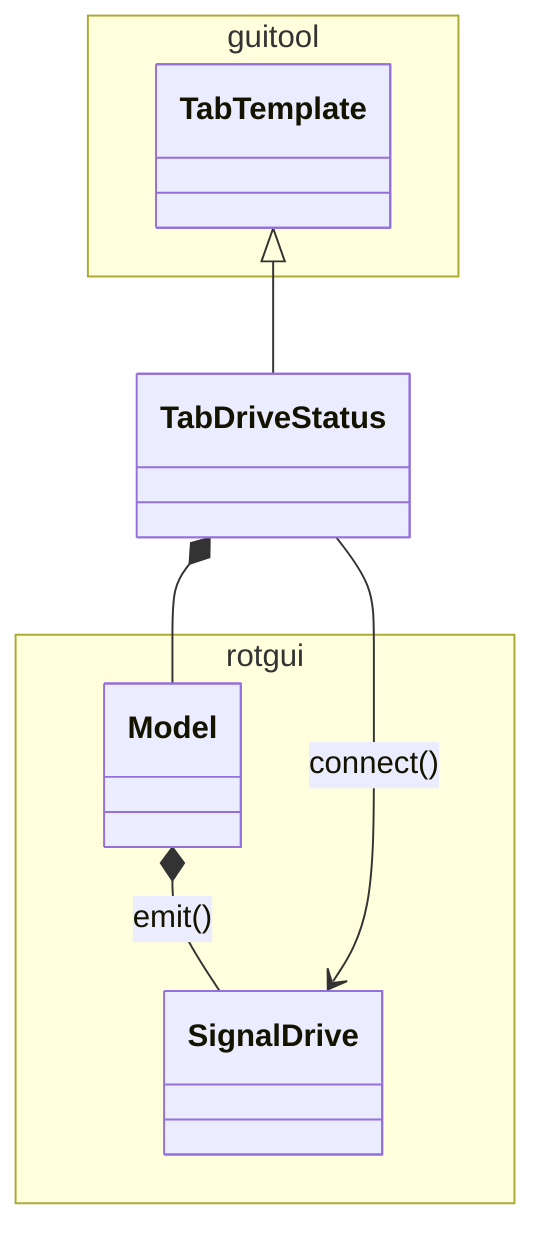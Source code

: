 classDiagram

namespace guitool {
  class TabTemplate
}

namespace rotgui {
  class Model
  class SignalDrive
}

Model *-- SignalDrive : emit()

TabTemplate <|-- TabDriveStatus

TabDriveStatus *-- Model
TabDriveStatus --> SignalDrive : connect()